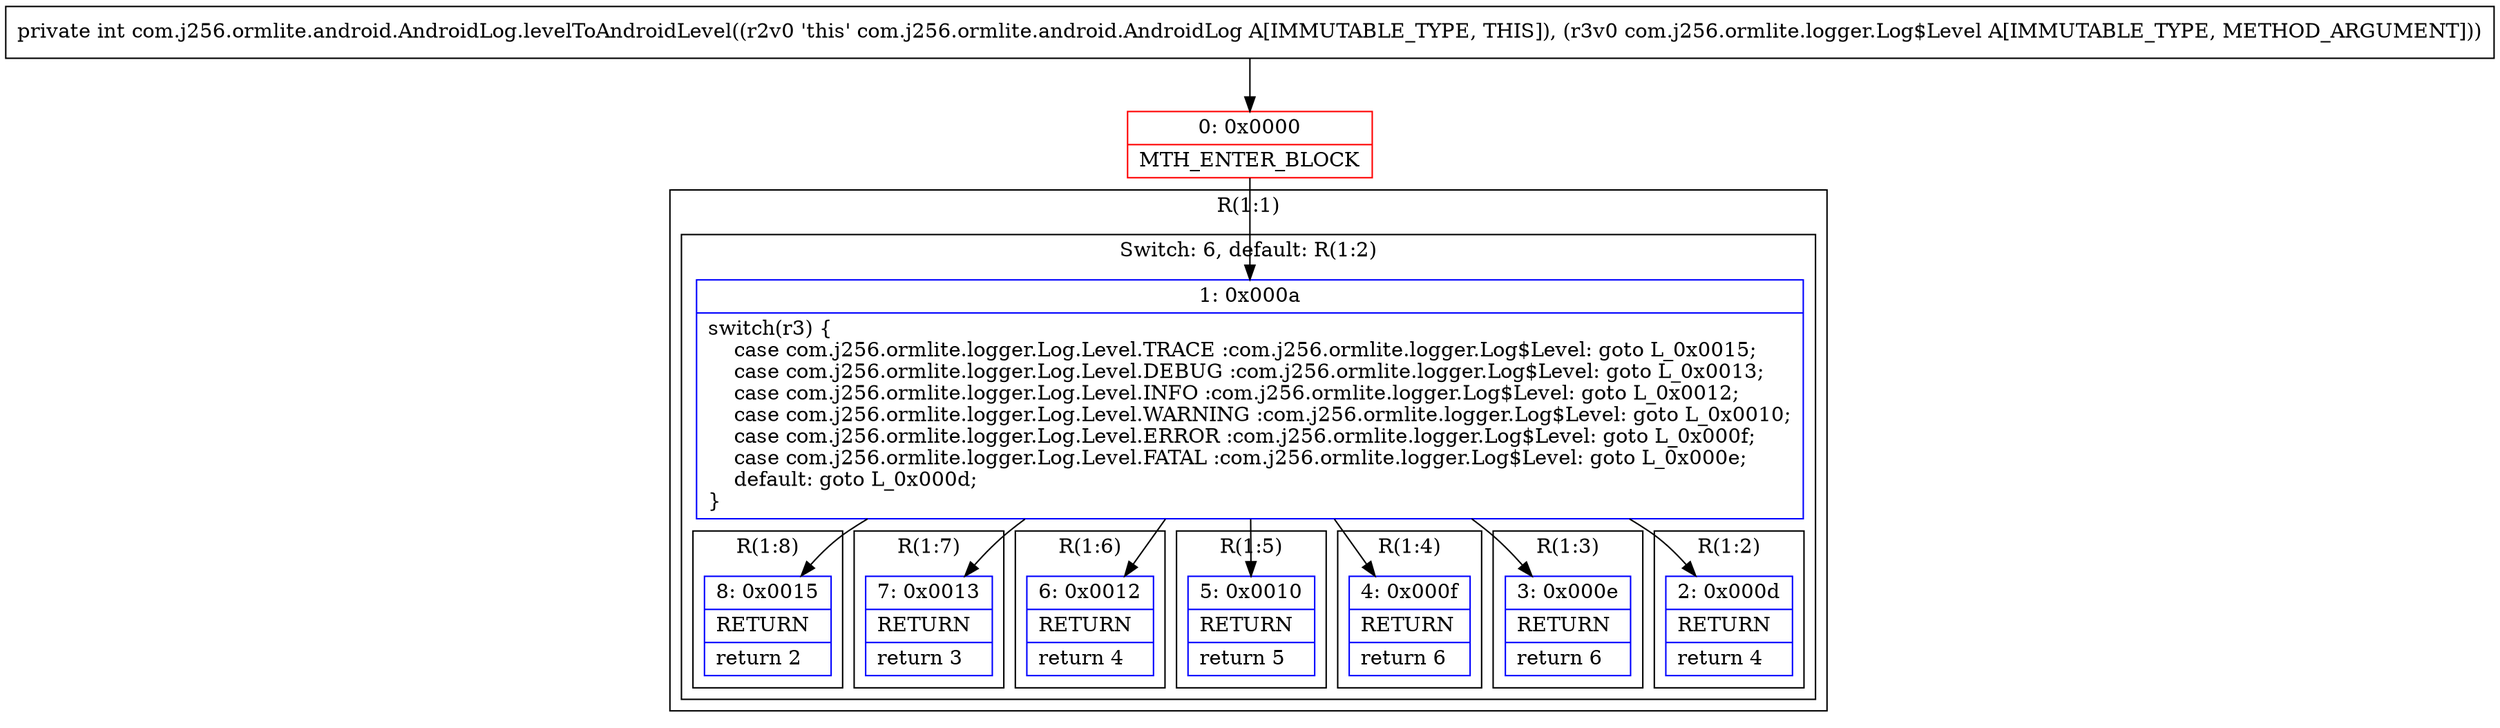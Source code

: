 digraph "CFG forcom.j256.ormlite.android.AndroidLog.levelToAndroidLevel(Lcom\/j256\/ormlite\/logger\/Log$Level;)I" {
subgraph cluster_Region_660436514 {
label = "R(1:1)";
node [shape=record,color=blue];
subgraph cluster_SwitchRegion_1578637841 {
label = "Switch: 6, default: R(1:2)";
node [shape=record,color=blue];
Node_1 [shape=record,label="{1\:\ 0x000a|switch(r3) \{\l    case com.j256.ormlite.logger.Log.Level.TRACE :com.j256.ormlite.logger.Log$Level: goto L_0x0015;\l    case com.j256.ormlite.logger.Log.Level.DEBUG :com.j256.ormlite.logger.Log$Level: goto L_0x0013;\l    case com.j256.ormlite.logger.Log.Level.INFO :com.j256.ormlite.logger.Log$Level: goto L_0x0012;\l    case com.j256.ormlite.logger.Log.Level.WARNING :com.j256.ormlite.logger.Log$Level: goto L_0x0010;\l    case com.j256.ormlite.logger.Log.Level.ERROR :com.j256.ormlite.logger.Log$Level: goto L_0x000f;\l    case com.j256.ormlite.logger.Log.Level.FATAL :com.j256.ormlite.logger.Log$Level: goto L_0x000e;\l    default: goto L_0x000d;\l\}\l}"];
subgraph cluster_Region_64395124 {
label = "R(1:8)";
node [shape=record,color=blue];
Node_8 [shape=record,label="{8\:\ 0x0015|RETURN\l|return 2\l}"];
}
subgraph cluster_Region_740525860 {
label = "R(1:7)";
node [shape=record,color=blue];
Node_7 [shape=record,label="{7\:\ 0x0013|RETURN\l|return 3\l}"];
}
subgraph cluster_Region_1619200228 {
label = "R(1:6)";
node [shape=record,color=blue];
Node_6 [shape=record,label="{6\:\ 0x0012|RETURN\l|return 4\l}"];
}
subgraph cluster_Region_2119523959 {
label = "R(1:5)";
node [shape=record,color=blue];
Node_5 [shape=record,label="{5\:\ 0x0010|RETURN\l|return 5\l}"];
}
subgraph cluster_Region_1225722878 {
label = "R(1:4)";
node [shape=record,color=blue];
Node_4 [shape=record,label="{4\:\ 0x000f|RETURN\l|return 6\l}"];
}
subgraph cluster_Region_2032516956 {
label = "R(1:3)";
node [shape=record,color=blue];
Node_3 [shape=record,label="{3\:\ 0x000e|RETURN\l|return 6\l}"];
}
subgraph cluster_Region_26827956 {
label = "R(1:2)";
node [shape=record,color=blue];
Node_2 [shape=record,label="{2\:\ 0x000d|RETURN\l|return 4\l}"];
}
}
}
Node_0 [shape=record,color=red,label="{0\:\ 0x0000|MTH_ENTER_BLOCK\l}"];
MethodNode[shape=record,label="{private int com.j256.ormlite.android.AndroidLog.levelToAndroidLevel((r2v0 'this' com.j256.ormlite.android.AndroidLog A[IMMUTABLE_TYPE, THIS]), (r3v0 com.j256.ormlite.logger.Log$Level A[IMMUTABLE_TYPE, METHOD_ARGUMENT])) }"];
MethodNode -> Node_0;
Node_1 -> Node_2;
Node_1 -> Node_3;
Node_1 -> Node_4;
Node_1 -> Node_5;
Node_1 -> Node_6;
Node_1 -> Node_7;
Node_1 -> Node_8;
Node_0 -> Node_1;
}

